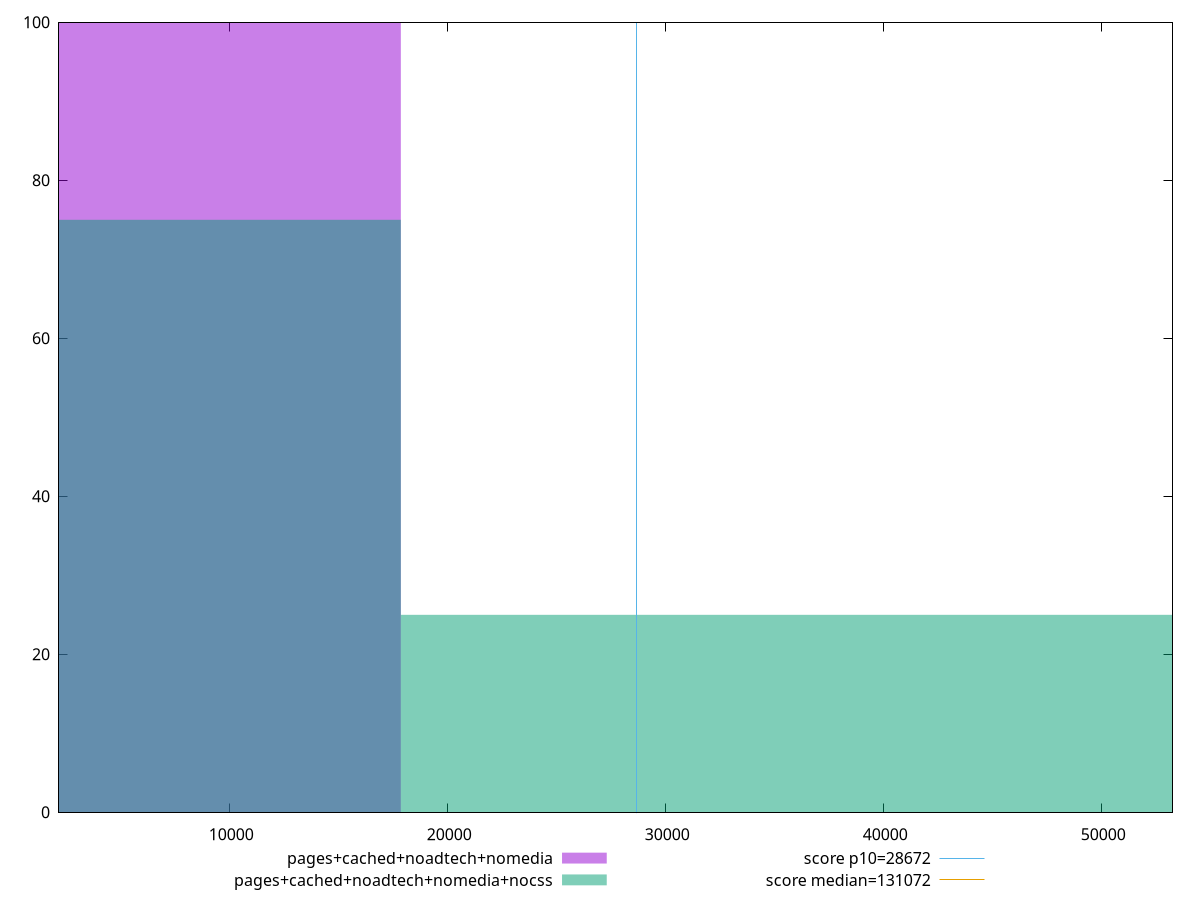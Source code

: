 reset

$pagesCachedNoadtechNomedia <<EOF
0 100
EOF

$pagesCachedNoadtechNomediaNocss <<EOF
0 75
35750.71122435914 25
EOF

set key outside below
set boxwidth 35750.71122435914
set xrange [2196:53269]
set yrange [0:100]
set trange [0:100]
set style fill transparent solid 0.5 noborder

set parametric
set terminal svg size 640, 500 enhanced background rgb 'white'
set output "report_00021_2021-02-20T09:16:39.615Z/uses-long-cache-ttl/comparison/histogram/3_vs_4.svg"

plot $pagesCachedNoadtechNomedia title "pages+cached+noadtech+nomedia" with boxes, \
     $pagesCachedNoadtechNomediaNocss title "pages+cached+noadtech+nomedia+nocss" with boxes, \
     28672,t title "score p10=28672", \
     131072,t title "score median=131072"

reset
